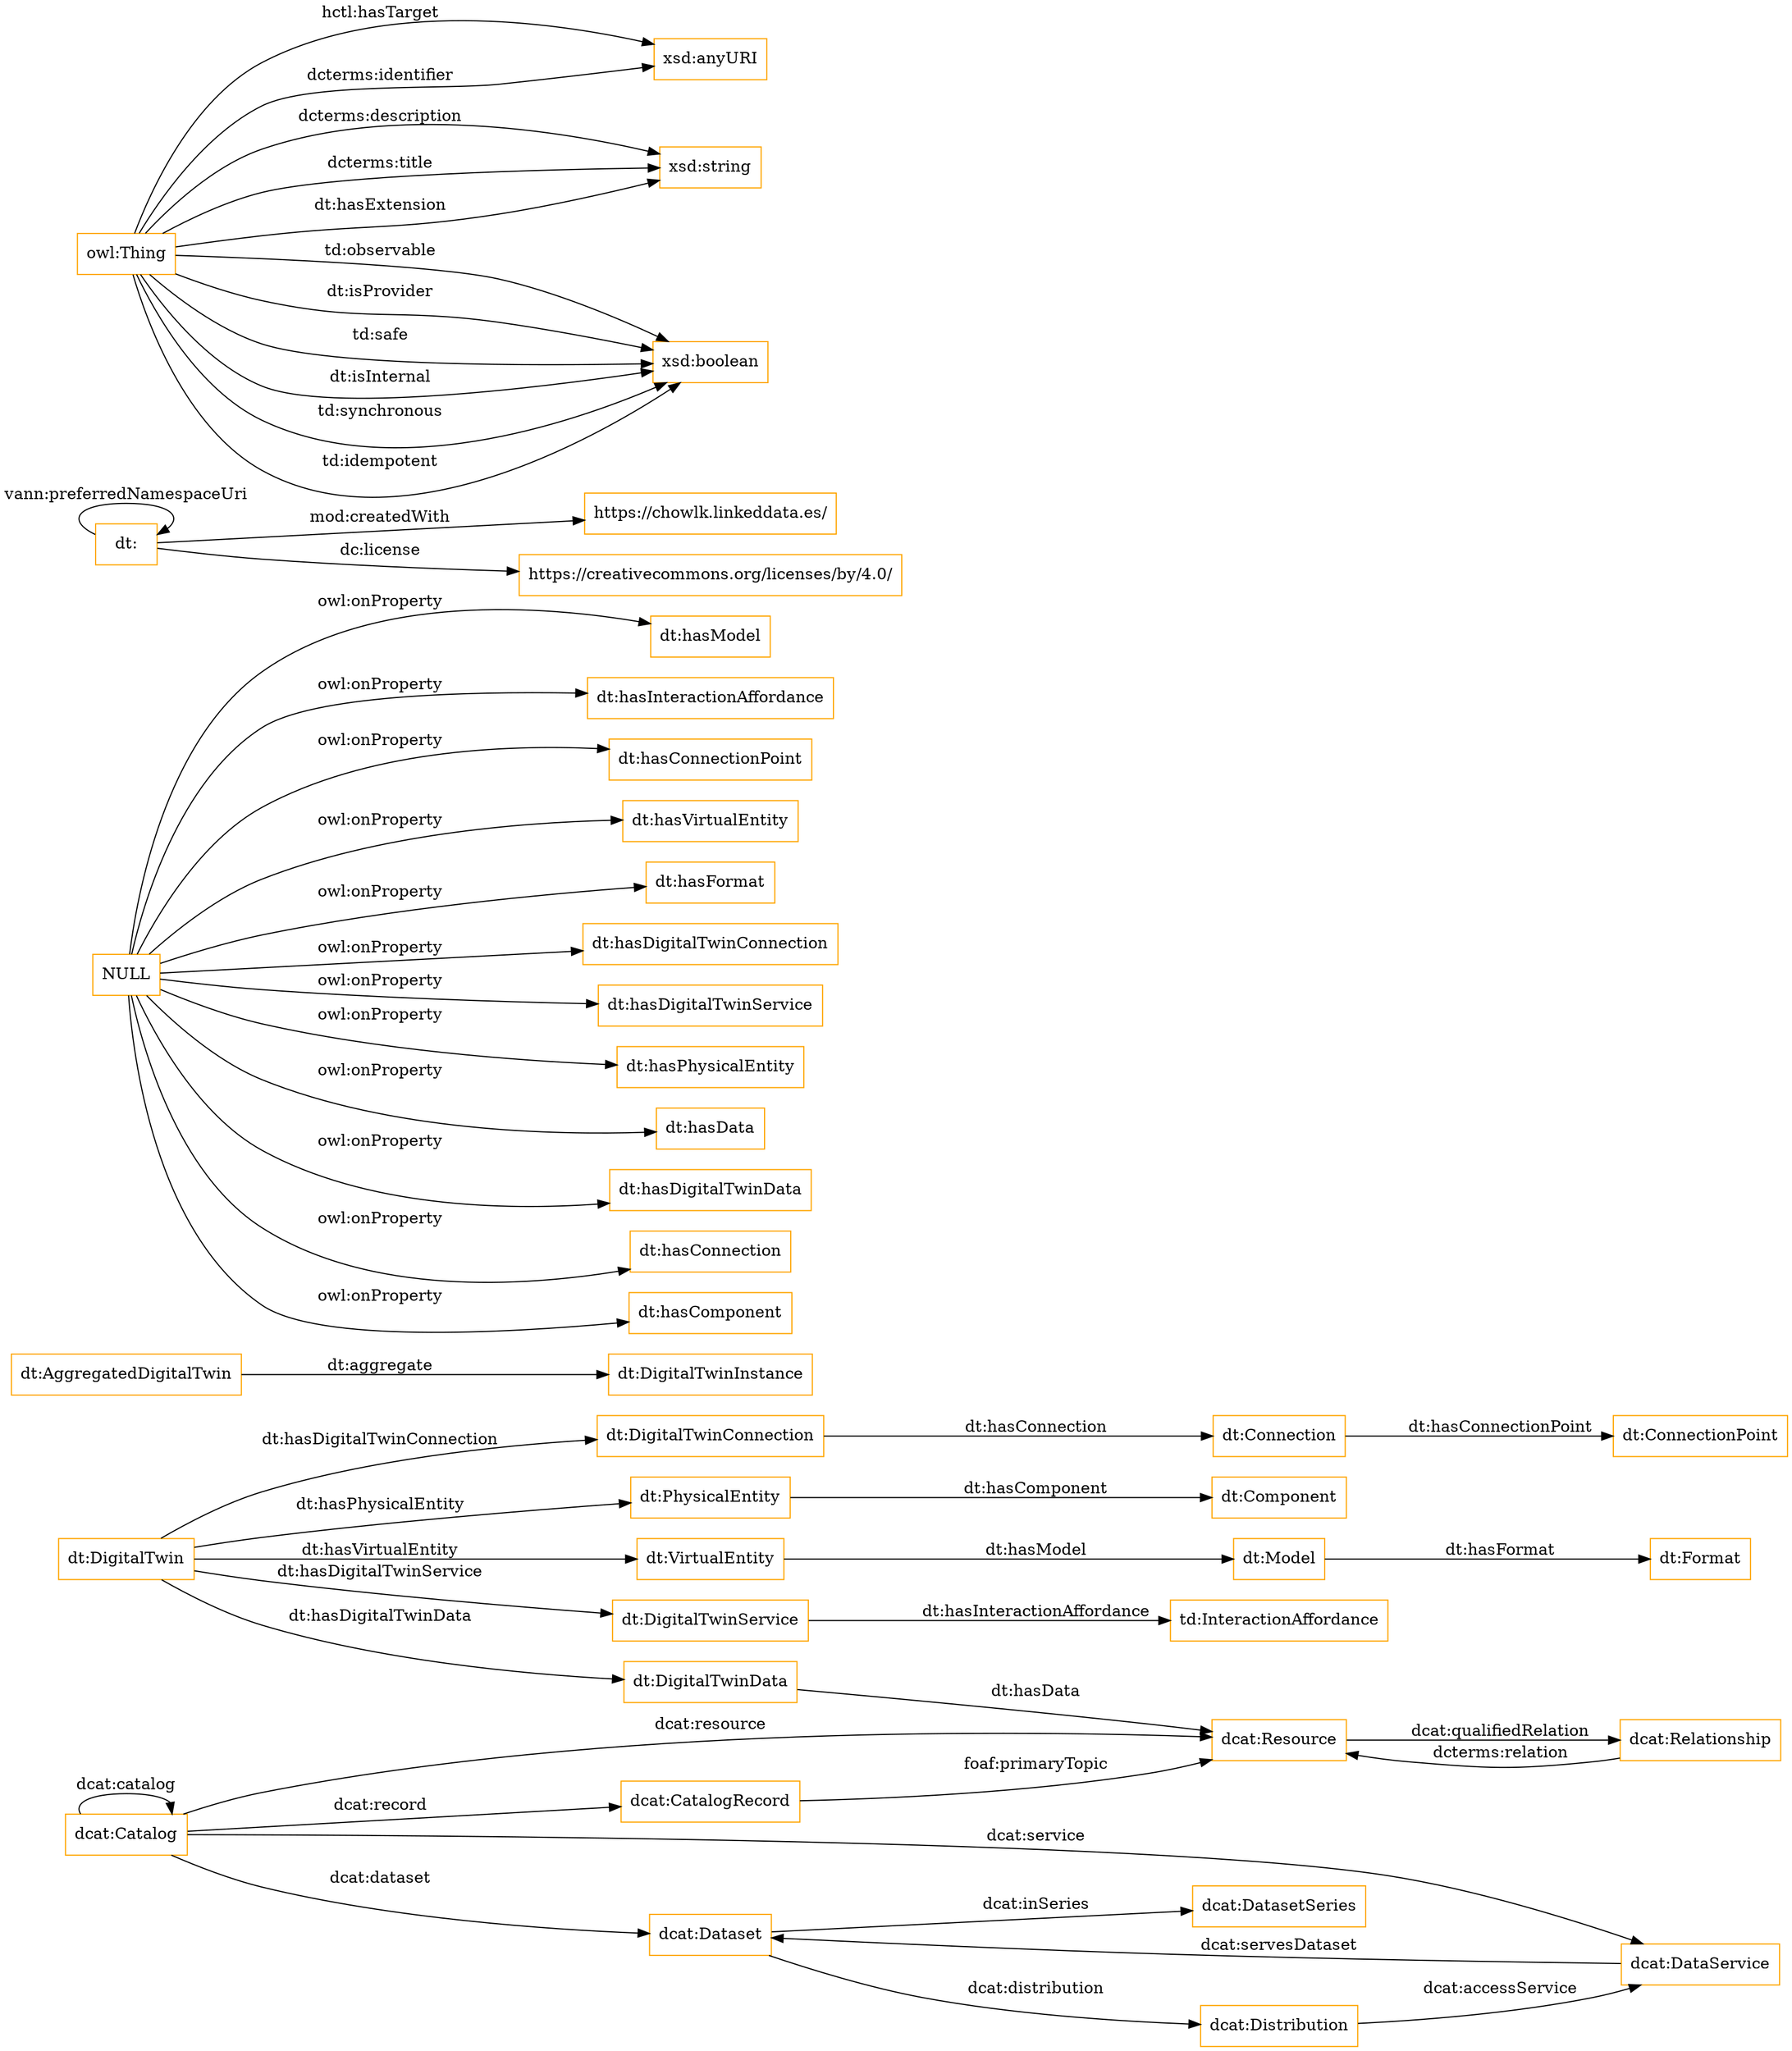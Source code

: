digraph ar2dtool_diagram { 
rankdir=LR;
size="1501"
node [shape = rectangle, color="orange"]; "dt:Component" "dcat:Dataset" "dcat:DataService" "dt:Connection" "dt:AggregatedDigitalTwin" "td:InteractionAffordance" "dt:DigitalTwinService" "dt:DigitalTwinConnection" "dt:DigitalTwin" "dcat:CatalogRecord" "dt:PhysicalEntity" "dt:DigitalTwinInstance" "dt:Format" "dcat:DatasetSeries" "dcat:Relationship" "dcat:Resource" "dcat:Catalog" "dt:VirtualEntity" "dt:DigitalTwinData" "dcat:Distribution" "dt:Model" "dt:ConnectionPoint" ; /*classes style*/
	"NULL" -> "dt:hasModel" [ label = "owl:onProperty" ];
	"NULL" -> "dt:hasInteractionAffordance" [ label = "owl:onProperty" ];
	"NULL" -> "dt:hasConnectionPoint" [ label = "owl:onProperty" ];
	"NULL" -> "dt:hasVirtualEntity" [ label = "owl:onProperty" ];
	"NULL" -> "dt:hasFormat" [ label = "owl:onProperty" ];
	"NULL" -> "dt:hasDigitalTwinConnection" [ label = "owl:onProperty" ];
	"NULL" -> "dt:hasDigitalTwinService" [ label = "owl:onProperty" ];
	"NULL" -> "dt:hasPhysicalEntity" [ label = "owl:onProperty" ];
	"NULL" -> "dt:hasData" [ label = "owl:onProperty" ];
	"NULL" -> "dt:hasDigitalTwinData" [ label = "owl:onProperty" ];
	"NULL" -> "dt:hasConnection" [ label = "owl:onProperty" ];
	"NULL" -> "dt:hasComponent" [ label = "owl:onProperty" ];
	"dt:" -> "dt:" [ label = "vann:preferredNamespaceUri" ];
	"dt:" -> "https://chowlk.linkeddata.es/" [ label = "mod:createdWith" ];
	"dt:" -> "https://creativecommons.org/licenses/by/4.0/" [ label = "dc:license" ];
	"dt:DigitalTwin" -> "dt:PhysicalEntity" [ label = "dt:hasPhysicalEntity" ];
	"dt:PhysicalEntity" -> "dt:Component" [ label = "dt:hasComponent" ];
	"owl:Thing" -> "xsd:anyURI" [ label = "hctl:hasTarget" ];
	"dcat:Catalog" -> "dcat:Resource" [ label = "dcat:resource" ];
	"dt:AggregatedDigitalTwin" -> "dt:DigitalTwinInstance" [ label = "dt:aggregate" ];
	"owl:Thing" -> "xsd:string" [ label = "dcterms:description" ];
	"dt:DigitalTwin" -> "dt:DigitalTwinService" [ label = "dt:hasDigitalTwinService" ];
	"dt:DigitalTwinConnection" -> "dt:Connection" [ label = "dt:hasConnection" ];
	"dcat:Distribution" -> "dcat:DataService" [ label = "dcat:accessService" ];
	"dcat:Catalog" -> "dcat:CatalogRecord" [ label = "dcat:record" ];
	"dcat:Resource" -> "dcat:Relationship" [ label = "dcat:qualifiedRelation" ];
	"dcat:CatalogRecord" -> "dcat:Resource" [ label = "foaf:primaryTopic" ];
	"dcat:Catalog" -> "dcat:Dataset" [ label = "dcat:dataset" ];
	"dt:Connection" -> "dt:ConnectionPoint" [ label = "dt:hasConnectionPoint" ];
	"owl:Thing" -> "xsd:boolean" [ label = "td:observable" ];
	"dcat:DataService" -> "dcat:Dataset" [ label = "dcat:servesDataset" ];
	"owl:Thing" -> "xsd:boolean" [ label = "dt:isProvider" ];
	"dcat:Catalog" -> "dcat:DataService" [ label = "dcat:service" ];
	"dt:Model" -> "dt:Format" [ label = "dt:hasFormat" ];
	"owl:Thing" -> "xsd:anyURI" [ label = "dcterms:identifier" ];
	"dt:DigitalTwin" -> "dt:DigitalTwinData" [ label = "dt:hasDigitalTwinData" ];
	"dcat:Catalog" -> "dcat:Catalog" [ label = "dcat:catalog" ];
	"dcat:Relationship" -> "dcat:Resource" [ label = "dcterms:relation" ];
	"dt:DigitalTwin" -> "dt:VirtualEntity" [ label = "dt:hasVirtualEntity" ];
	"owl:Thing" -> "xsd:boolean" [ label = "td:safe" ];
	"dt:VirtualEntity" -> "dt:Model" [ label = "dt:hasModel" ];
	"dt:DigitalTwinData" -> "dcat:Resource" [ label = "dt:hasData" ];
	"owl:Thing" -> "xsd:boolean" [ label = "dt:isInternal" ];
	"dcat:Dataset" -> "dcat:Distribution" [ label = "dcat:distribution" ];
	"dcat:Dataset" -> "dcat:DatasetSeries" [ label = "dcat:inSeries" ];
	"dt:DigitalTwin" -> "dt:DigitalTwinConnection" [ label = "dt:hasDigitalTwinConnection" ];
	"owl:Thing" -> "xsd:string" [ label = "dcterms:title" ];
	"owl:Thing" -> "xsd:boolean" [ label = "td:synchronous" ];
	"owl:Thing" -> "xsd:boolean" [ label = "td:idempotent" ];
	"owl:Thing" -> "xsd:string" [ label = "dt:hasExtension" ];
	"dt:DigitalTwinService" -> "td:InteractionAffordance" [ label = "dt:hasInteractionAffordance" ];

}
